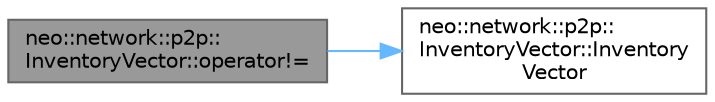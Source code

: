 digraph "neo::network::p2p::InventoryVector::operator!="
{
 // LATEX_PDF_SIZE
  bgcolor="transparent";
  edge [fontname=Helvetica,fontsize=10,labelfontname=Helvetica,labelfontsize=10];
  node [fontname=Helvetica,fontsize=10,shape=box,height=0.2,width=0.4];
  rankdir="LR";
  Node1 [id="Node000001",label="neo::network::p2p::\lInventoryVector::operator!=",height=0.2,width=0.4,color="gray40", fillcolor="grey60", style="filled", fontcolor="black",tooltip="Checks if this InventoryVector is not equal to another InventoryVector."];
  Node1 -> Node2 [id="edge1_Node000001_Node000002",color="steelblue1",style="solid",tooltip=" "];
  Node2 [id="Node000002",label="neo::network::p2p::\lInventoryVector::Inventory\lVector",height=0.2,width=0.4,color="grey40", fillcolor="white", style="filled",URL="$classneo_1_1network_1_1p2p_1_1_inventory_vector.html#a64f99119c5f18a438379c7a02d36e455",tooltip="Constructs an empty InventoryVector."];
}
